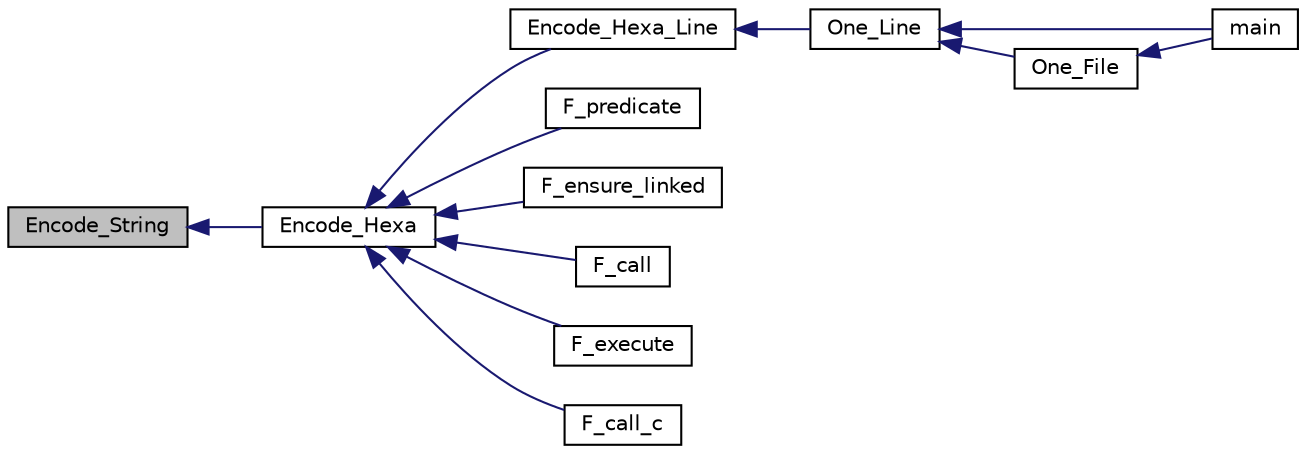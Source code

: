 digraph "Encode_String"
{
  edge [fontname="Helvetica",fontsize="10",labelfontname="Helvetica",labelfontsize="10"];
  node [fontname="Helvetica",fontsize="10",shape=record];
  rankdir="LR";
  Node1 [label="Encode_String",height=0.2,width=0.4,color="black", fillcolor="grey75", style="filled", fontcolor="black"];
  Node1 -> Node2 [dir="back",color="midnightblue",fontsize="10",style="solid",fontname="Helvetica"];
  Node2 [label="Encode_Hexa",height=0.2,width=0.4,color="black", fillcolor="white", style="filled",URL="$decode__hexa_8c.html#a0aad39c0b4397f86ad4f9b31a906dc98"];
  Node2 -> Node3 [dir="back",color="midnightblue",fontsize="10",style="solid",fontname="Helvetica"];
  Node3 [label="Encode_Hexa_Line",height=0.2,width=0.4,color="black", fillcolor="white", style="filled",URL="$decode__hexa_8c.html#ac1bdc1aebcecaa025eef86983e0345aa"];
  Node3 -> Node4 [dir="back",color="midnightblue",fontsize="10",style="solid",fontname="Helvetica"];
  Node4 [label="One_Line",height=0.2,width=0.4,color="black", fillcolor="white", style="filled",URL="$hexfilter_8c.html#a5b4118c0a610b05ac048f499ba62f1fc"];
  Node4 -> Node5 [dir="back",color="midnightblue",fontsize="10",style="solid",fontname="Helvetica"];
  Node5 [label="main",height=0.2,width=0.4,color="black", fillcolor="white", style="filled",URL="$hexfilter_8c.html#a0ddf1224851353fc92bfbff6f499fa97"];
  Node4 -> Node6 [dir="back",color="midnightblue",fontsize="10",style="solid",fontname="Helvetica"];
  Node6 [label="One_File",height=0.2,width=0.4,color="black", fillcolor="white", style="filled",URL="$hexfilter_8c.html#af207728e4d897fe33b560f1eca9cd98a"];
  Node6 -> Node5 [dir="back",color="midnightblue",fontsize="10",style="solid",fontname="Helvetica"];
  Node2 -> Node7 [dir="back",color="midnightblue",fontsize="10",style="solid",fontname="Helvetica"];
  Node7 [label="F_predicate",height=0.2,width=0.4,color="black", fillcolor="white", style="filled",URL="$wam__protos_8h.html#a2c26e0dde6a9c21dfb0beaf7c5581f63"];
  Node2 -> Node8 [dir="back",color="midnightblue",fontsize="10",style="solid",fontname="Helvetica"];
  Node8 [label="F_ensure_linked",height=0.2,width=0.4,color="black", fillcolor="white", style="filled",URL="$wam__protos_8h.html#a96e482b9b737419b38d39a5c9fd4068c"];
  Node2 -> Node9 [dir="back",color="midnightblue",fontsize="10",style="solid",fontname="Helvetica"];
  Node9 [label="F_call",height=0.2,width=0.4,color="black", fillcolor="white", style="filled",URL="$wam__protos_8h.html#a9e730ccf9c7aa32591ceb1ab09c09078"];
  Node2 -> Node10 [dir="back",color="midnightblue",fontsize="10",style="solid",fontname="Helvetica"];
  Node10 [label="F_execute",height=0.2,width=0.4,color="black", fillcolor="white", style="filled",URL="$wam__protos_8h.html#a767ac181dd435977ba4fe99d0d6718e0"];
  Node2 -> Node11 [dir="back",color="midnightblue",fontsize="10",style="solid",fontname="Helvetica"];
  Node11 [label="F_call_c",height=0.2,width=0.4,color="black", fillcolor="white", style="filled",URL="$wam__protos_8h.html#a28a440800b9409611da1bc175ab1297c"];
}
